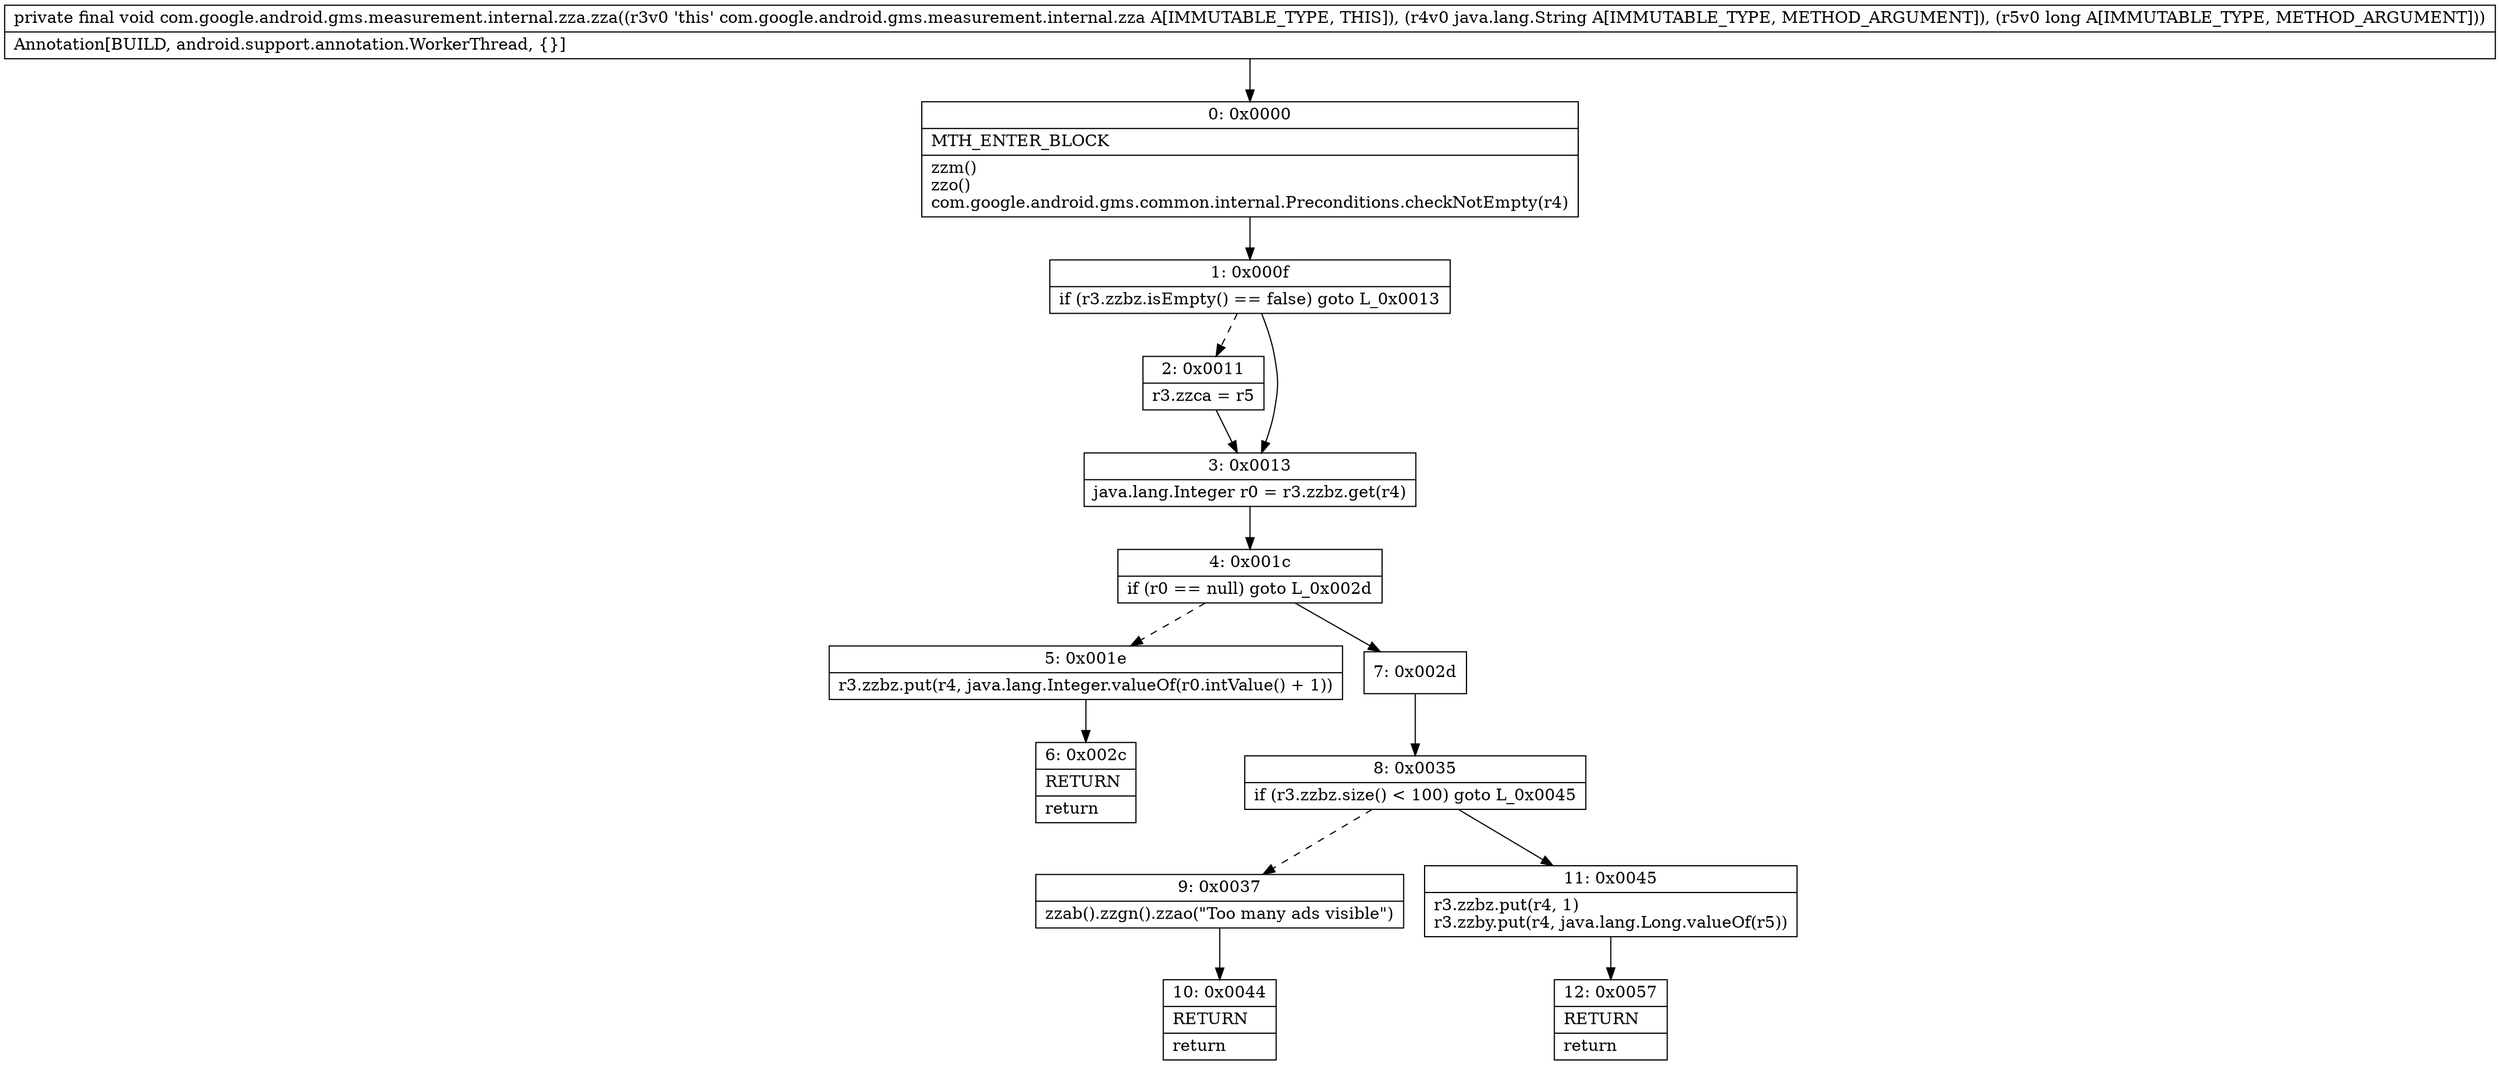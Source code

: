 digraph "CFG forcom.google.android.gms.measurement.internal.zza.zza(Ljava\/lang\/String;J)V" {
Node_0 [shape=record,label="{0\:\ 0x0000|MTH_ENTER_BLOCK\l|zzm()\lzzo()\lcom.google.android.gms.common.internal.Preconditions.checkNotEmpty(r4)\l}"];
Node_1 [shape=record,label="{1\:\ 0x000f|if (r3.zzbz.isEmpty() == false) goto L_0x0013\l}"];
Node_2 [shape=record,label="{2\:\ 0x0011|r3.zzca = r5\l}"];
Node_3 [shape=record,label="{3\:\ 0x0013|java.lang.Integer r0 = r3.zzbz.get(r4)\l}"];
Node_4 [shape=record,label="{4\:\ 0x001c|if (r0 == null) goto L_0x002d\l}"];
Node_5 [shape=record,label="{5\:\ 0x001e|r3.zzbz.put(r4, java.lang.Integer.valueOf(r0.intValue() + 1))\l}"];
Node_6 [shape=record,label="{6\:\ 0x002c|RETURN\l|return\l}"];
Node_7 [shape=record,label="{7\:\ 0x002d}"];
Node_8 [shape=record,label="{8\:\ 0x0035|if (r3.zzbz.size() \< 100) goto L_0x0045\l}"];
Node_9 [shape=record,label="{9\:\ 0x0037|zzab().zzgn().zzao(\"Too many ads visible\")\l}"];
Node_10 [shape=record,label="{10\:\ 0x0044|RETURN\l|return\l}"];
Node_11 [shape=record,label="{11\:\ 0x0045|r3.zzbz.put(r4, 1)\lr3.zzby.put(r4, java.lang.Long.valueOf(r5))\l}"];
Node_12 [shape=record,label="{12\:\ 0x0057|RETURN\l|return\l}"];
MethodNode[shape=record,label="{private final void com.google.android.gms.measurement.internal.zza.zza((r3v0 'this' com.google.android.gms.measurement.internal.zza A[IMMUTABLE_TYPE, THIS]), (r4v0 java.lang.String A[IMMUTABLE_TYPE, METHOD_ARGUMENT]), (r5v0 long A[IMMUTABLE_TYPE, METHOD_ARGUMENT]))  | Annotation[BUILD, android.support.annotation.WorkerThread, \{\}]\l}"];
MethodNode -> Node_0;
Node_0 -> Node_1;
Node_1 -> Node_2[style=dashed];
Node_1 -> Node_3;
Node_2 -> Node_3;
Node_3 -> Node_4;
Node_4 -> Node_5[style=dashed];
Node_4 -> Node_7;
Node_5 -> Node_6;
Node_7 -> Node_8;
Node_8 -> Node_9[style=dashed];
Node_8 -> Node_11;
Node_9 -> Node_10;
Node_11 -> Node_12;
}

